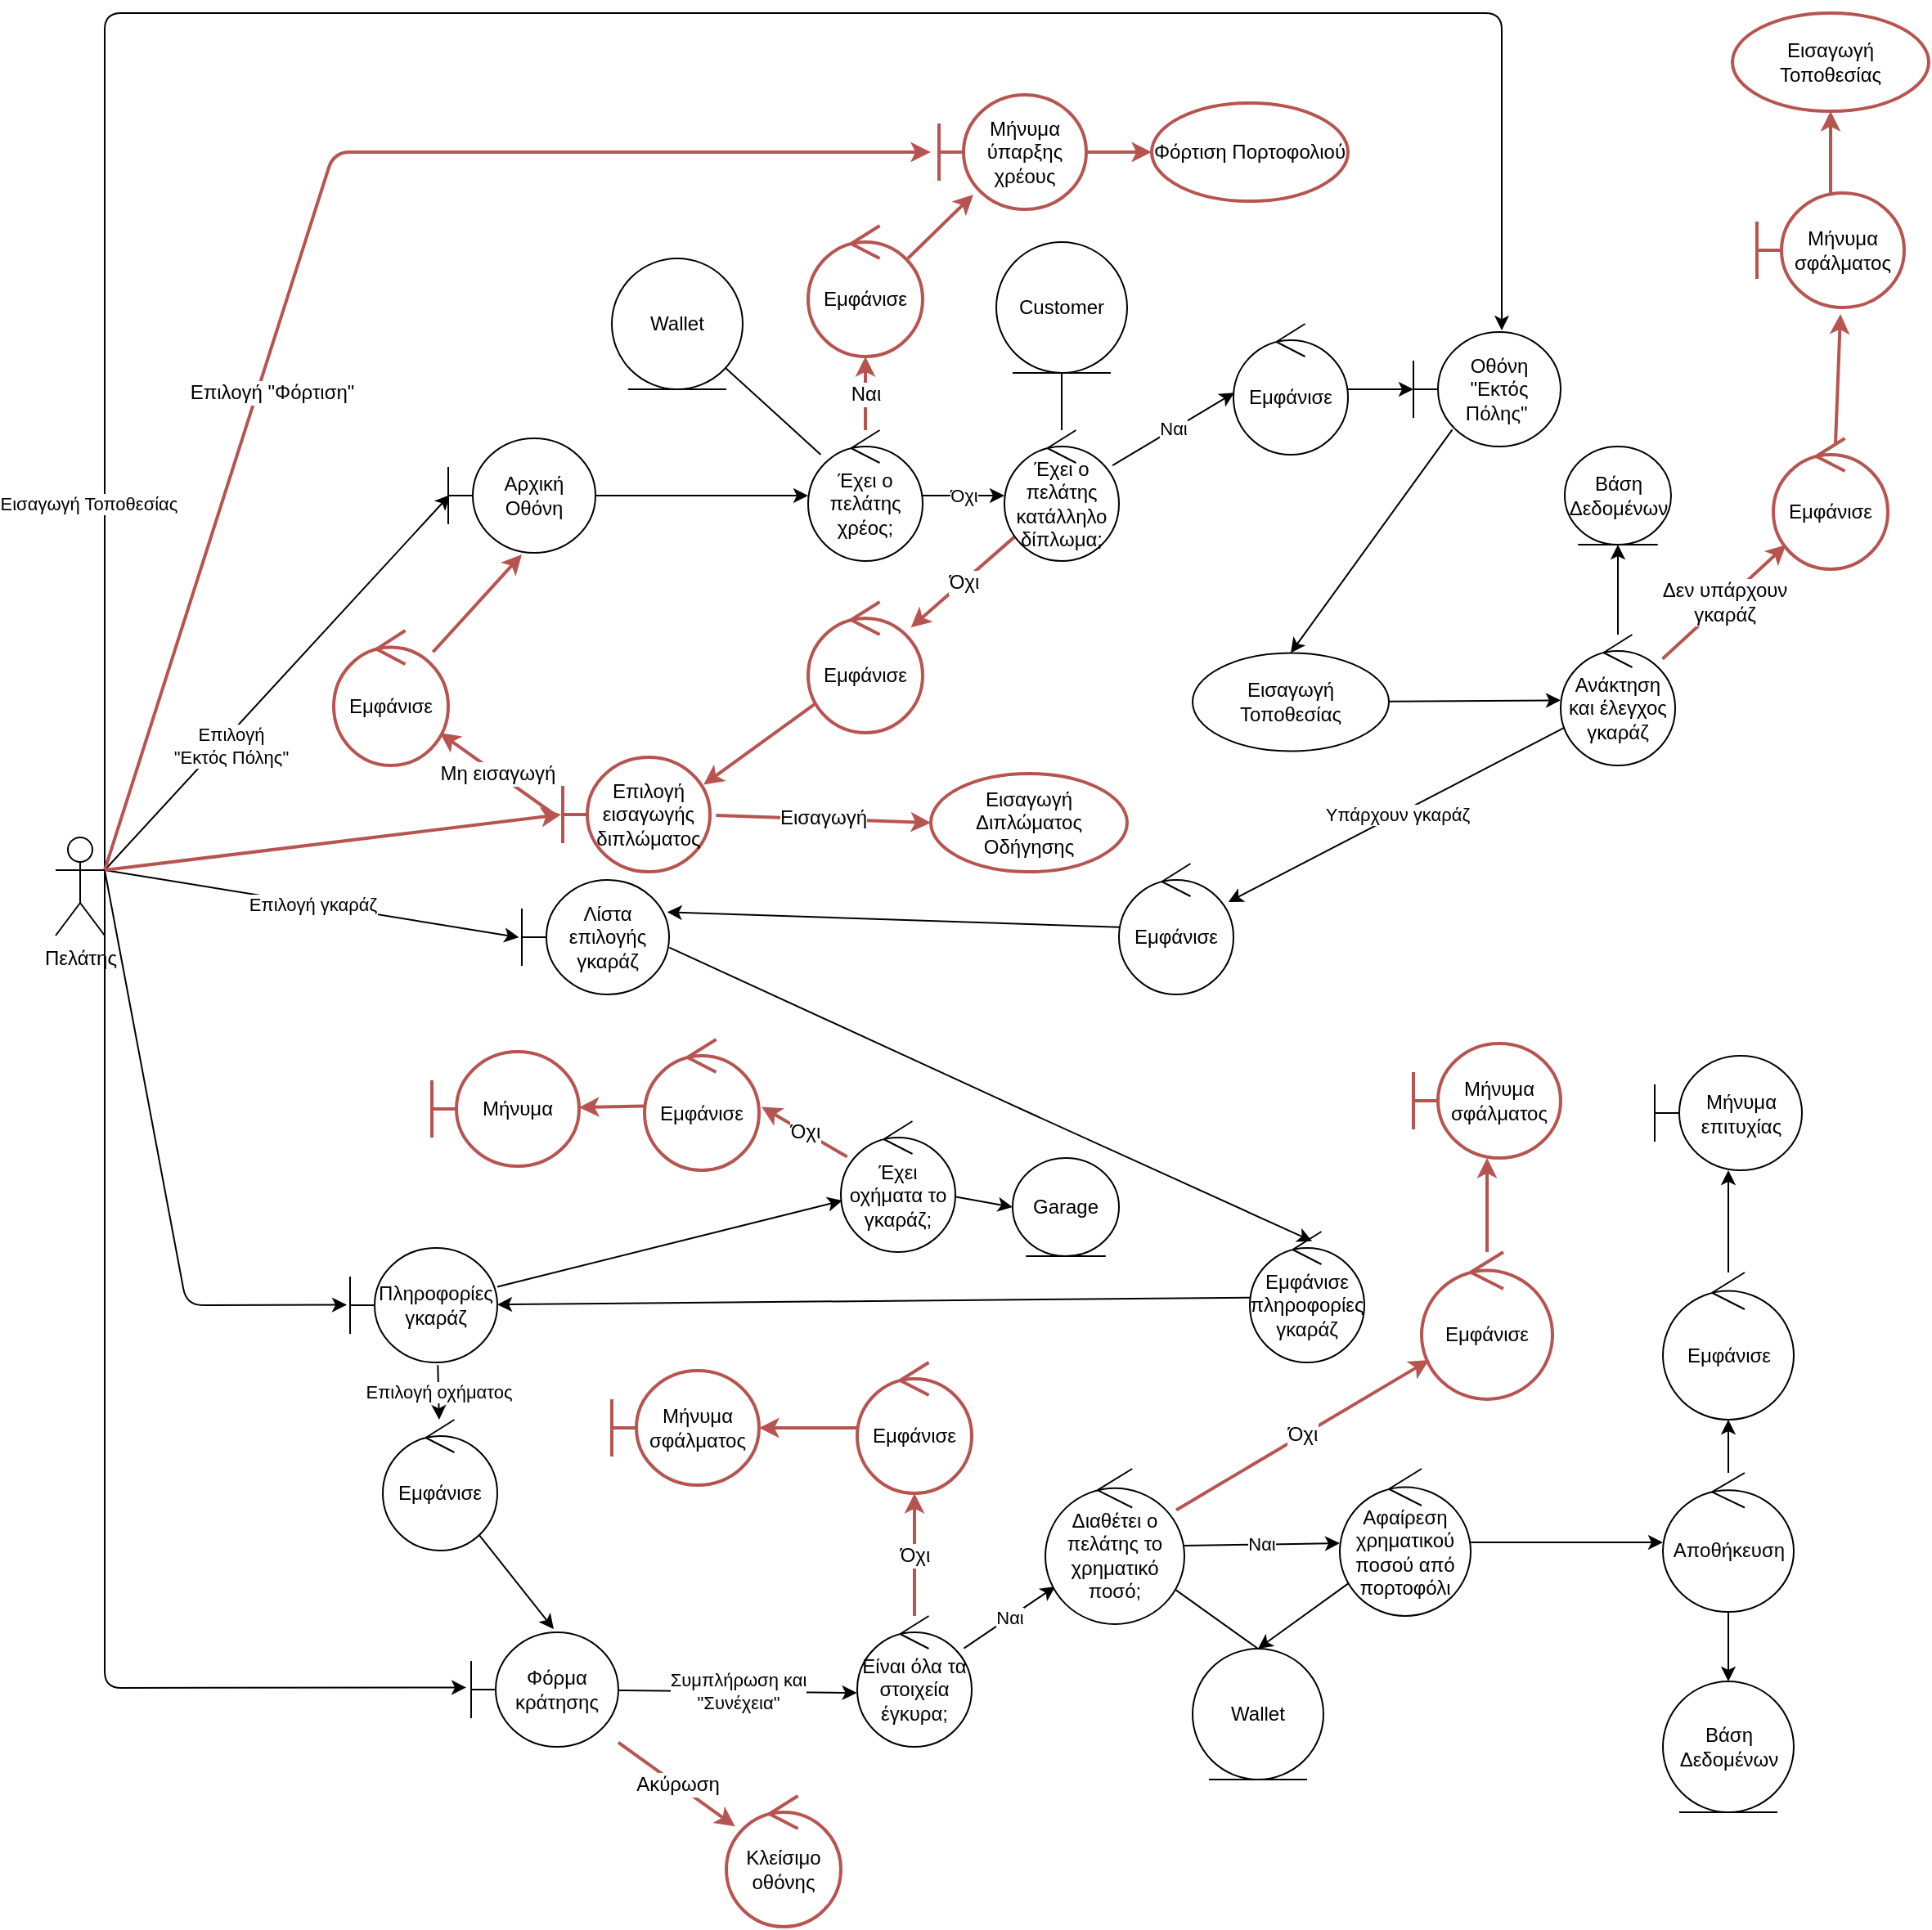 <mxfile>
    <diagram id="-z3Yh579_QSOd7VFaLvF" name="Page-1">
        <mxGraphModel dx="2854" dy="1142" grid="1" gridSize="10" guides="1" tooltips="1" connect="1" arrows="1" fold="1" page="1" pageScale="1" pageWidth="850" pageHeight="1100" math="0" shadow="0">
            <root>
                <mxCell id="0"/>
                <mxCell id="1" parent="0"/>
                <mxCell id="128" value="Επιλογή&lt;br&gt;&quot;Εκτός Πόλης&quot;" style="edgeStyle=none;html=1;exitX=1;exitY=0.333;exitDx=0;exitDy=0;exitPerimeter=0;entryX=0.011;entryY=0.494;entryDx=0;entryDy=0;entryPerimeter=0;" parent="1" source="2" target="126" edge="1">
                    <mxGeometry x="-0.307" y="-5" relative="1" as="geometry">
                        <Array as="points"/>
                        <mxPoint as="offset"/>
                    </mxGeometry>
                </mxCell>
                <mxCell id="148" value="Επιλογή γκαράζ" style="edgeStyle=none;html=1;exitX=1;exitY=0.333;exitDx=0;exitDy=0;exitPerimeter=0;entryX=-0.019;entryY=0.502;entryDx=0;entryDy=0;entryPerimeter=0;" parent="1" source="2" target="146" edge="1">
                    <mxGeometry relative="1" as="geometry">
                        <Array as="points"/>
                    </mxGeometry>
                </mxCell>
                <mxCell id="160" value="" style="edgeStyle=none;html=1;exitX=1;exitY=0.333;exitDx=0;exitDy=0;exitPerimeter=0;entryX=-0.022;entryY=0.497;entryDx=0;entryDy=0;entryPerimeter=0;" parent="1" source="2" target="231" edge="1">
                    <mxGeometry relative="1" as="geometry">
                        <mxPoint x="240.18" y="932.87" as="targetPoint"/>
                        <Array as="points">
                            <mxPoint x="60" y="930"/>
                        </Array>
                    </mxGeometry>
                </mxCell>
                <mxCell id="165" value="" style="edgeStyle=none;html=1;exitX=1;exitY=0.333;exitDx=0;exitDy=0;exitPerimeter=0;entryX=-0.033;entryY=0.482;entryDx=0;entryDy=0;entryPerimeter=0;" parent="1" source="2" target="163" edge="1">
                    <mxGeometry relative="1" as="geometry">
                        <Array as="points">
                            <mxPoint x="10" y="1164"/>
                        </Array>
                    </mxGeometry>
                </mxCell>
                <mxCell id="198" style="edgeStyle=none;html=1;exitX=1;exitY=0.333;exitDx=0;exitDy=0;exitPerimeter=0;entryX=-0.011;entryY=0.5;entryDx=0;entryDy=0;entryPerimeter=0;fontSize=12;fillColor=default;strokeColor=#b85450;strokeWidth=2;" parent="1" source="2" target="196" edge="1">
                    <mxGeometry relative="1" as="geometry">
                        <Array as="points"/>
                    </mxGeometry>
                </mxCell>
                <mxCell id="228" value="Εισαγωγή Τοποθεσίας" style="edgeStyle=none;html=1;entryX=0.6;entryY=-0.014;entryDx=0;entryDy=0;entryPerimeter=0;exitX=1;exitY=0.333;exitDx=0;exitDy=0;exitPerimeter=0;" parent="1" source="2" target="224" edge="1">
                    <mxGeometry x="-0.715" y="10" relative="1" as="geometry">
                        <Array as="points">
                            <mxPoint x="10" y="140"/>
                            <mxPoint x="864" y="140"/>
                        </Array>
                        <mxPoint as="offset"/>
                    </mxGeometry>
                </mxCell>
                <mxCell id="268" value="Επιλογή &quot;Φόρτιση&quot;" style="edgeStyle=none;html=1;exitX=1;exitY=0.333;exitDx=0;exitDy=0;exitPerimeter=0;entryX=-0.056;entryY=0.5;entryDx=0;entryDy=0;entryPerimeter=0;fontSize=12;strokeColor=#b85450;fillColor=default;strokeWidth=2;" parent="1" source="2" target="187" edge="1">
                    <mxGeometry x="-0.251" y="-8" relative="1" as="geometry">
                        <Array as="points">
                            <mxPoint x="150" y="225"/>
                        </Array>
                        <mxPoint as="offset"/>
                    </mxGeometry>
                </mxCell>
                <mxCell id="2" value="Πελάτης" style="shape=umlActor;verticalLabelPosition=bottom;verticalAlign=top;html=1;" parent="1" vertex="1">
                    <mxGeometry x="-20" y="644" width="30" height="60" as="geometry"/>
                </mxCell>
                <mxCell id="131" value="" style="edgeStyle=none;html=1;" parent="1" source="126" target="129" edge="1">
                    <mxGeometry relative="1" as="geometry"/>
                </mxCell>
                <mxCell id="126" value="Αρχική Οθόνη" style="shape=umlBoundary;whiteSpace=wrap;html=1;" parent="1" vertex="1">
                    <mxGeometry x="220" y="400" width="90" height="70" as="geometry"/>
                </mxCell>
                <mxCell id="133" value="Όχι" style="edgeStyle=none;html=1;" parent="1" source="129" target="132" edge="1">
                    <mxGeometry relative="1" as="geometry"/>
                </mxCell>
                <mxCell id="135" value="" style="edgeStyle=none;html=1;endArrow=none;endFill=0;" parent="1" source="129" target="134" edge="1">
                    <mxGeometry relative="1" as="geometry"/>
                </mxCell>
                <mxCell id="186" value="Ναι" style="edgeStyle=none;html=1;fontSize=12;fillColor=default;strokeColor=#b85450;strokeWidth=2;" parent="1" source="129" target="185" edge="1">
                    <mxGeometry relative="1" as="geometry"/>
                </mxCell>
                <mxCell id="129" value="Έχει ο πελάτης χρέος;" style="ellipse;shape=umlControl;whiteSpace=wrap;html=1;" parent="1" vertex="1">
                    <mxGeometry x="440" y="395" width="70" height="80" as="geometry"/>
                </mxCell>
                <mxCell id="137" value="" style="edgeStyle=none;html=1;endArrow=none;endFill=0;" parent="1" source="132" target="136" edge="1">
                    <mxGeometry relative="1" as="geometry"/>
                </mxCell>
                <mxCell id="139" value="Ναι" style="edgeStyle=none;html=1;entryX=0.008;entryY=0.526;entryDx=0;entryDy=0;entryPerimeter=0;" parent="1" source="132" target="225" edge="1">
                    <mxGeometry relative="1" as="geometry"/>
                </mxCell>
                <mxCell id="195" value="Όχι" style="edgeStyle=none;html=1;fontSize=12;fillColor=default;strokeColor=#b85450;strokeWidth=2;" parent="1" source="132" target="194" edge="1">
                    <mxGeometry relative="1" as="geometry"/>
                </mxCell>
                <mxCell id="132" value="Έχει ο πελάτης κατάλληλο δίπλωμα;" style="ellipse;shape=umlControl;whiteSpace=wrap;html=1;" parent="1" vertex="1">
                    <mxGeometry x="560" y="395" width="70" height="80" as="geometry"/>
                </mxCell>
                <mxCell id="134" value="Wallet" style="ellipse;shape=umlEntity;whiteSpace=wrap;html=1;" parent="1" vertex="1">
                    <mxGeometry x="320" y="290" width="80" height="80" as="geometry"/>
                </mxCell>
                <mxCell id="136" value="Customer" style="ellipse;shape=umlEntity;whiteSpace=wrap;html=1;" parent="1" vertex="1">
                    <mxGeometry x="555" y="280" width="80" height="80" as="geometry"/>
                </mxCell>
                <mxCell id="143" value="" style="edgeStyle=none;html=1;" parent="1" source="138" target="140" edge="1">
                    <mxGeometry relative="1" as="geometry"/>
                </mxCell>
                <mxCell id="138" value="Εισαγωγή Τοποθεσίας" style="ellipse;whiteSpace=wrap;html=1;" parent="1" vertex="1">
                    <mxGeometry x="675" y="531.25" width="120" height="60" as="geometry"/>
                </mxCell>
                <mxCell id="142" value="" style="edgeStyle=none;html=1;" parent="1" source="140" target="141" edge="1">
                    <mxGeometry relative="1" as="geometry"/>
                </mxCell>
                <mxCell id="145" value="Υπάρχουν γκαράζ" style="edgeStyle=none;html=1;" parent="1" source="140" target="144" edge="1">
                    <mxGeometry relative="1" as="geometry"/>
                </mxCell>
                <mxCell id="210" value="Δεν υπάρχουν&lt;br&gt;γκαράζ" style="edgeStyle=none;html=1;fontSize=12;fillColor=default;strokeColor=#b85450;strokeWidth=2;" parent="1" source="140" target="209" edge="1">
                    <mxGeometry relative="1" as="geometry"/>
                </mxCell>
                <mxCell id="140" value="Ανάκτηση και έλεγχος γκαράζ" style="ellipse;shape=umlControl;whiteSpace=wrap;html=1;" parent="1" vertex="1">
                    <mxGeometry x="900" y="520" width="70" height="80" as="geometry"/>
                </mxCell>
                <mxCell id="141" value="Βάση Δεδομένων" style="ellipse;shape=umlEntity;whiteSpace=wrap;html=1;" parent="1" vertex="1">
                    <mxGeometry x="902.5" y="405" width="65" height="60" as="geometry"/>
                </mxCell>
                <mxCell id="147" style="edgeStyle=none;html=1;entryX=0.987;entryY=0.281;entryDx=0;entryDy=0;entryPerimeter=0;" parent="1" source="144" target="146" edge="1">
                    <mxGeometry relative="1" as="geometry">
                        <Array as="points"/>
                    </mxGeometry>
                </mxCell>
                <mxCell id="144" value="Εμφάνισε" style="ellipse;shape=umlControl;whiteSpace=wrap;html=1;" parent="1" vertex="1">
                    <mxGeometry x="630" y="660" width="70" height="80" as="geometry"/>
                </mxCell>
                <mxCell id="150" style="edgeStyle=none;html=1;exitX=1.002;exitY=0.59;exitDx=0;exitDy=0;exitPerimeter=0;entryX=0.544;entryY=0.073;entryDx=0;entryDy=0;entryPerimeter=0;" parent="1" source="146" target="149" edge="1">
                    <mxGeometry relative="1" as="geometry">
                        <Array as="points">
                            <mxPoint x="570" y="810"/>
                        </Array>
                    </mxGeometry>
                </mxCell>
                <mxCell id="146" value="Λίστα επιλογής γκαράζ" style="shape=umlBoundary;whiteSpace=wrap;html=1;" parent="1" vertex="1">
                    <mxGeometry x="265" y="670" width="90" height="70" as="geometry"/>
                </mxCell>
                <mxCell id="273" style="edgeStyle=none;html=1;" parent="1" source="149" target="231" edge="1">
                    <mxGeometry relative="1" as="geometry"/>
                </mxCell>
                <mxCell id="149" value="Εμφάνισε πληροφορίες&lt;br&gt;γκαράζ" style="ellipse;shape=umlControl;whiteSpace=wrap;html=1;" parent="1" vertex="1">
                    <mxGeometry x="710" y="885" width="70" height="80" as="geometry"/>
                </mxCell>
                <mxCell id="237" value="Όχι" style="edgeStyle=none;html=1;entryX=1.022;entryY=0.515;entryDx=0;entryDy=0;entryPerimeter=0;fontSize=12;fillColor=default;strokeColor=#b85450;strokeWidth=2;" parent="1" source="153" target="236" edge="1">
                    <mxGeometry relative="1" as="geometry"/>
                </mxCell>
                <mxCell id="274" style="edgeStyle=none;html=1;entryX=0;entryY=0.5;entryDx=0;entryDy=0;" parent="1" source="153" target="151" edge="1">
                    <mxGeometry relative="1" as="geometry"/>
                </mxCell>
                <mxCell id="153" value="Έχει οχήματα το γκαράζ;" style="ellipse;shape=umlControl;whiteSpace=wrap;html=1;" parent="1" vertex="1">
                    <mxGeometry x="460" y="817.5" width="70" height="80" as="geometry"/>
                </mxCell>
                <mxCell id="162" value="Επιλογή οχήματος" style="edgeStyle=none;html=1;exitX=0.596;exitY=1.023;exitDx=0;exitDy=0;exitPerimeter=0;" parent="1" source="231" target="161" edge="1">
                    <mxGeometry relative="1" as="geometry">
                        <mxPoint x="290" y="960" as="sourcePoint"/>
                    </mxGeometry>
                </mxCell>
                <mxCell id="164" style="edgeStyle=none;html=1;entryX=0.561;entryY=-0.028;entryDx=0;entryDy=0;entryPerimeter=0;" parent="1" source="161" target="163" edge="1">
                    <mxGeometry relative="1" as="geometry"/>
                </mxCell>
                <mxCell id="161" value="Εμφάνισε" style="ellipse;shape=umlControl;whiteSpace=wrap;html=1;" parent="1" vertex="1">
                    <mxGeometry x="180" y="1000" width="70" height="80" as="geometry"/>
                </mxCell>
                <mxCell id="167" value="Συμπλήρωση και&lt;br&gt;&quot;Συνέχεια&quot;" style="edgeStyle=none;html=1;entryX=-0.003;entryY=0.588;entryDx=0;entryDy=0;entryPerimeter=0;" parent="1" source="163" target="166" edge="1">
                    <mxGeometry relative="1" as="geometry"/>
                </mxCell>
                <mxCell id="247" value="Ακύρωση" style="edgeStyle=none;html=1;fontSize=12;fillColor=default;strokeColor=#b85450;strokeWidth=2;" parent="1" source="163" target="246" edge="1">
                    <mxGeometry relative="1" as="geometry"/>
                </mxCell>
                <mxCell id="163" value="Φόρμα κράτησης" style="shape=umlBoundary;whiteSpace=wrap;html=1;" parent="1" vertex="1">
                    <mxGeometry x="234" y="1130" width="90" height="70" as="geometry"/>
                </mxCell>
                <mxCell id="169" value="Ναι" style="edgeStyle=none;html=1;" parent="1" source="166" target="168" edge="1">
                    <mxGeometry relative="1" as="geometry"/>
                </mxCell>
                <mxCell id="251" value="Όχι" style="edgeStyle=none;html=1;fontSize=12;fillColor=default;strokeColor=#b85450;strokeWidth=2;" parent="1" source="166" target="250" edge="1">
                    <mxGeometry relative="1" as="geometry"/>
                </mxCell>
                <mxCell id="166" value="Είναι όλα τα στοιχεία έγκυρα;" style="ellipse;shape=umlControl;whiteSpace=wrap;html=1;" parent="1" vertex="1">
                    <mxGeometry x="470" y="1120" width="70" height="80" as="geometry"/>
                </mxCell>
                <mxCell id="173" value="" style="edgeStyle=none;html=1;entryX=0.5;entryY=0;entryDx=0;entryDy=0;endArrow=none;endFill=0;" parent="1" source="168" target="172" edge="1">
                    <mxGeometry relative="1" as="geometry"/>
                </mxCell>
                <mxCell id="175" value="Ναι" style="edgeStyle=none;html=1;" parent="1" source="168" target="174" edge="1">
                    <mxGeometry relative="1" as="geometry"/>
                </mxCell>
                <mxCell id="261" value="Όχι" style="edgeStyle=none;html=1;fontSize=12;fillColor=default;strokeColor=#b85450;strokeWidth=2;" parent="1" source="168" target="260" edge="1">
                    <mxGeometry relative="1" as="geometry"/>
                </mxCell>
                <mxCell id="168" value="Διαθέτει ο πελάτης το χρηματικό ποσό;" style="ellipse;shape=umlControl;whiteSpace=wrap;html=1;" parent="1" vertex="1">
                    <mxGeometry x="585" y="1030" width="85" height="95" as="geometry"/>
                </mxCell>
                <mxCell id="172" value="Wallet" style="ellipse;shape=umlEntity;whiteSpace=wrap;html=1;" parent="1" vertex="1">
                    <mxGeometry x="675" y="1140" width="80" height="80" as="geometry"/>
                </mxCell>
                <mxCell id="199" style="edgeStyle=none;html=1;entryX=0.5;entryY=0;entryDx=0;entryDy=0;" parent="1" source="174" target="172" edge="1">
                    <mxGeometry relative="1" as="geometry"/>
                </mxCell>
                <mxCell id="282" style="edgeStyle=none;html=1;" parent="1" source="174" target="179" edge="1">
                    <mxGeometry relative="1" as="geometry"/>
                </mxCell>
                <mxCell id="174" value="Αφαίρεση χρηματικού ποσού από πορτοφόλι" style="ellipse;shape=umlControl;whiteSpace=wrap;html=1;" parent="1" vertex="1">
                    <mxGeometry x="765" y="1030" width="80" height="90" as="geometry"/>
                </mxCell>
                <mxCell id="184" style="edgeStyle=none;html=1;entryX=0.5;entryY=0;entryDx=0;entryDy=0;" parent="1" source="179" target="183" edge="1">
                    <mxGeometry relative="1" as="geometry"/>
                </mxCell>
                <mxCell id="284" value="" style="edgeStyle=none;html=1;" parent="1" source="179" target="255" edge="1">
                    <mxGeometry relative="1" as="geometry"/>
                </mxCell>
                <mxCell id="179" value="Αποθήκευση" style="ellipse;shape=umlControl;whiteSpace=wrap;html=1;" parent="1" vertex="1">
                    <mxGeometry x="962.5" y="1032.5" width="80" height="85" as="geometry"/>
                </mxCell>
                <mxCell id="183" value="Βάση Δεδομένων" style="ellipse;shape=umlEntity;whiteSpace=wrap;html=1;" parent="1" vertex="1">
                    <mxGeometry x="962.5" y="1160" width="80" height="80" as="geometry"/>
                </mxCell>
                <mxCell id="190" style="edgeStyle=none;html=1;entryX=0.233;entryY=0.871;entryDx=0;entryDy=0;entryPerimeter=0;fontSize=12;fillColor=default;strokeColor=#b85450;strokeWidth=2;exitX=0.871;exitY=0.25;exitDx=0;exitDy=0;exitPerimeter=0;" parent="1" source="185" target="187" edge="1">
                    <mxGeometry relative="1" as="geometry">
                        <Array as="points"/>
                    </mxGeometry>
                </mxCell>
                <mxCell id="185" value="Εμφάνισε" style="ellipse;shape=umlControl;whiteSpace=wrap;html=1;fillColor=default;strokeColor=#b85450;strokeWidth=2;" parent="1" vertex="1">
                    <mxGeometry x="440" y="270" width="70" height="80" as="geometry"/>
                </mxCell>
                <mxCell id="191" style="edgeStyle=none;html=1;entryX=0;entryY=0.5;entryDx=0;entryDy=0;fontSize=12;fillColor=default;strokeColor=#b85450;strokeWidth=2;" parent="1" source="187" target="267" edge="1">
                    <mxGeometry relative="1" as="geometry">
                        <mxPoint x="648.686" y="225.84" as="targetPoint"/>
                    </mxGeometry>
                </mxCell>
                <mxCell id="187" value="Μήνυμα ύπαρξης χρέους" style="shape=umlBoundary;whiteSpace=wrap;html=1;fillColor=none;strokeColor=#b85450;strokeWidth=2;" parent="1" vertex="1">
                    <mxGeometry x="520" y="190" width="90" height="70" as="geometry"/>
                </mxCell>
                <mxCell id="197" style="edgeStyle=none;html=1;entryX=0.956;entryY=0.239;entryDx=0;entryDy=0;entryPerimeter=0;fontSize=12;fillColor=default;strokeColor=#b85450;strokeWidth=2;" parent="1" source="194" target="196" edge="1">
                    <mxGeometry relative="1" as="geometry">
                        <Array as="points"/>
                    </mxGeometry>
                </mxCell>
                <mxCell id="194" value="Εμφάνισε" style="ellipse;shape=umlControl;whiteSpace=wrap;html=1;strokeColor=#b85450;strokeWidth=2;" parent="1" vertex="1">
                    <mxGeometry x="440" y="500" width="70" height="80" as="geometry"/>
                </mxCell>
                <mxCell id="201" value="Μη εισαγωγή" style="edgeStyle=none;html=1;fontSize=12;fillColor=default;strokeColor=#b85450;strokeWidth=2;exitX=-0.056;exitY=0.5;exitDx=0;exitDy=0;exitPerimeter=0;" parent="1" source="196" target="200" edge="1">
                    <mxGeometry x="0.004" relative="1" as="geometry">
                        <mxPoint as="offset"/>
                    </mxGeometry>
                </mxCell>
                <mxCell id="206" value="Εισαγωγή" style="edgeStyle=none;html=1;fontSize=12;fillColor=default;strokeColor=#b85450;strokeWidth=2;entryX=0;entryY=0.5;entryDx=0;entryDy=0;exitX=1.041;exitY=0.508;exitDx=0;exitDy=0;exitPerimeter=0;" parent="1" source="196" target="205" edge="1">
                    <mxGeometry x="0.013" y="1" relative="1" as="geometry">
                        <Array as="points"/>
                        <mxPoint x="-1" as="offset"/>
                    </mxGeometry>
                </mxCell>
                <mxCell id="196" value="Επιλογή εισαγωγής διπλώματος" style="shape=umlBoundary;whiteSpace=wrap;html=1;strokeColor=#b85450;strokeWidth=2;" parent="1" vertex="1">
                    <mxGeometry x="290" y="595" width="90" height="70" as="geometry"/>
                </mxCell>
                <mxCell id="203" style="edgeStyle=none;html=1;entryX=0.5;entryY=1.014;entryDx=0;entryDy=0;entryPerimeter=0;fontSize=12;fillColor=default;strokeColor=#b85450;strokeWidth=2;" parent="1" source="200" target="126" edge="1">
                    <mxGeometry relative="1" as="geometry"/>
                </mxCell>
                <mxCell id="200" value="Εμφάνισε" style="ellipse;shape=umlControl;whiteSpace=wrap;html=1;fillColor=default;strokeColor=#b85450;strokeWidth=2;" parent="1" vertex="1">
                    <mxGeometry x="150" y="517.5" width="70" height="82.5" as="geometry"/>
                </mxCell>
                <mxCell id="205" value="Εισαγωγή Διπλώματος Οδήγησης" style="ellipse;whiteSpace=wrap;html=1;strokeColor=#b85450;strokeWidth=2;" parent="1" vertex="1">
                    <mxGeometry x="515" y="605" width="120" height="60" as="geometry"/>
                </mxCell>
                <mxCell id="214" value="" style="edgeStyle=none;html=1;fontSize=12;fillColor=default;strokeColor=#b85450;strokeWidth=2;entryX=0.567;entryY=1.057;entryDx=0;entryDy=0;entryPerimeter=0;exitX=0.543;exitY=0.038;exitDx=0;exitDy=0;exitPerimeter=0;" parent="1" source="209" target="212" edge="1">
                    <mxGeometry relative="1" as="geometry"/>
                </mxCell>
                <mxCell id="209" value="Εμφάνισε" style="ellipse;shape=umlControl;whiteSpace=wrap;html=1;strokeColor=#b85450;strokeWidth=2;" parent="1" vertex="1">
                    <mxGeometry x="1030" y="400" width="70" height="80" as="geometry"/>
                </mxCell>
                <mxCell id="215" value="" style="edgeStyle=none;html=1;fontSize=12;fillColor=default;strokeColor=#b85450;strokeWidth=2;entryX=0.5;entryY=1;entryDx=0;entryDy=0;" parent="1" source="212" target="287" edge="1">
                    <mxGeometry relative="1" as="geometry">
                        <mxPoint x="1065" y="150" as="targetPoint"/>
                    </mxGeometry>
                </mxCell>
                <mxCell id="212" value="Μήνυμα σφάλματος" style="shape=umlBoundary;whiteSpace=wrap;html=1;fillColor=none;strokeColor=#b85450;strokeWidth=2;" parent="1" vertex="1">
                    <mxGeometry x="1020" y="250" width="90" height="70" as="geometry"/>
                </mxCell>
                <mxCell id="227" style="edgeStyle=none;html=1;entryX=0.5;entryY=0;entryDx=0;entryDy=0;exitX=0.264;exitY=0.853;exitDx=0;exitDy=0;exitPerimeter=0;" parent="1" source="224" target="138" edge="1">
                    <mxGeometry relative="1" as="geometry"/>
                </mxCell>
                <mxCell id="224" value="Οθόνη &quot;Εκτός Πόλης&quot;&amp;nbsp;" style="shape=umlBoundary;whiteSpace=wrap;html=1;fillColor=default;strokeColor=default;strokeWidth=1;fontColor=default;" parent="1" vertex="1">
                    <mxGeometry x="810" y="335" width="90" height="70" as="geometry"/>
                </mxCell>
                <mxCell id="226" value="" style="edgeStyle=none;html=1;" parent="1" source="225" target="224" edge="1">
                    <mxGeometry relative="1" as="geometry"/>
                </mxCell>
                <mxCell id="225" value="Εμφάνισε" style="ellipse;shape=umlControl;whiteSpace=wrap;html=1;" parent="1" vertex="1">
                    <mxGeometry x="700" y="330" width="70" height="80" as="geometry"/>
                </mxCell>
                <mxCell id="269" value="" style="edgeStyle=none;html=1;" parent="1" source="231" target="153" edge="1">
                    <mxGeometry relative="1" as="geometry"/>
                </mxCell>
                <mxCell id="231" value="Πληροφορίες γκαράζ" style="shape=umlBoundary;whiteSpace=wrap;html=1;" parent="1" vertex="1">
                    <mxGeometry x="160" y="895" width="90" height="70" as="geometry"/>
                </mxCell>
                <mxCell id="239" value="" style="edgeStyle=none;html=1;fontSize=12;fillColor=default;strokeColor=#b85450;strokeWidth=2;" parent="1" source="236" target="238" edge="1">
                    <mxGeometry relative="1" as="geometry"/>
                </mxCell>
                <mxCell id="236" value="Εμφάνισε" style="ellipse;shape=umlControl;whiteSpace=wrap;html=1;strokeColor=#b85450;strokeWidth=2;" parent="1" vertex="1">
                    <mxGeometry x="340" y="767.5" width="70" height="80" as="geometry"/>
                </mxCell>
                <mxCell id="238" value="Μήνυμα" style="shape=umlBoundary;whiteSpace=wrap;html=1;strokeColor=#b85450;strokeWidth=2;" parent="1" vertex="1">
                    <mxGeometry x="210" y="775" width="90" height="70" as="geometry"/>
                </mxCell>
                <mxCell id="246" value="Κλείσιμο οθόνης" style="ellipse;shape=umlControl;whiteSpace=wrap;html=1;strokeColor=#b85450;strokeWidth=2;" parent="1" vertex="1">
                    <mxGeometry x="390" y="1230" width="70" height="80" as="geometry"/>
                </mxCell>
                <mxCell id="253" value="" style="edgeStyle=none;html=1;fontSize=12;fillColor=default;strokeColor=#b85450;strokeWidth=2;" parent="1" source="250" target="252" edge="1">
                    <mxGeometry relative="1" as="geometry"/>
                </mxCell>
                <mxCell id="250" value="Εμφάνισε" style="ellipse;shape=umlControl;whiteSpace=wrap;html=1;strokeColor=#b85450;strokeWidth=2;" parent="1" vertex="1">
                    <mxGeometry x="470" y="965" width="70" height="80" as="geometry"/>
                </mxCell>
                <mxCell id="252" value="Μήνυμα σφάλματος" style="shape=umlBoundary;whiteSpace=wrap;html=1;strokeColor=#b85450;strokeWidth=2;" parent="1" vertex="1">
                    <mxGeometry x="320" y="970" width="90" height="70" as="geometry"/>
                </mxCell>
                <mxCell id="258" value="" style="edgeStyle=none;html=1;" parent="1" source="255" target="256" edge="1">
                    <mxGeometry relative="1" as="geometry"/>
                </mxCell>
                <mxCell id="255" value="Εμφάνισε" style="ellipse;shape=umlControl;whiteSpace=wrap;html=1;" parent="1" vertex="1">
                    <mxGeometry x="962.5" y="910" width="80" height="90" as="geometry"/>
                </mxCell>
                <mxCell id="256" value="Μήνυμα επιτυχίας" style="shape=umlBoundary;whiteSpace=wrap;html=1;" parent="1" vertex="1">
                    <mxGeometry x="957.5" y="777.5" width="90" height="70" as="geometry"/>
                </mxCell>
                <mxCell id="264" style="edgeStyle=none;html=1;fontSize=12;fillColor=default;strokeColor=#b85450;strokeWidth=2;" parent="1" source="260" target="263" edge="1">
                    <mxGeometry relative="1" as="geometry"/>
                </mxCell>
                <mxCell id="260" value="Εμφάνισε" style="ellipse;shape=umlControl;whiteSpace=wrap;html=1;strokeColor=#b85450;strokeWidth=2;" parent="1" vertex="1">
                    <mxGeometry x="815" y="897.5" width="80" height="90" as="geometry"/>
                </mxCell>
                <mxCell id="263" value="Μήνυμα σφάλματος" style="shape=umlBoundary;whiteSpace=wrap;html=1;strokeColor=#b85450;strokeWidth=2;" parent="1" vertex="1">
                    <mxGeometry x="810" y="770" width="90" height="70" as="geometry"/>
                </mxCell>
                <mxCell id="267" value="Φόρτιση Πορτοφολιού" style="ellipse;whiteSpace=wrap;html=1;fillColor=none;strokeColor=#b85450;strokeWidth=2;" parent="1" vertex="1">
                    <mxGeometry x="650" y="195" width="120" height="60" as="geometry"/>
                </mxCell>
                <mxCell id="151" value="Garage" style="ellipse;shape=umlEntity;whiteSpace=wrap;html=1;" parent="1" vertex="1">
                    <mxGeometry x="565" y="840" width="65" height="60" as="geometry"/>
                </mxCell>
                <mxCell id="287" value="Εισαγωγή Τοποθεσίας" style="ellipse;whiteSpace=wrap;html=1;strokeColor=#b85450;strokeWidth=2;" vertex="1" parent="1">
                    <mxGeometry x="1005" y="140" width="120" height="60" as="geometry"/>
                </mxCell>
            </root>
        </mxGraphModel>
    </diagram>
</mxfile>